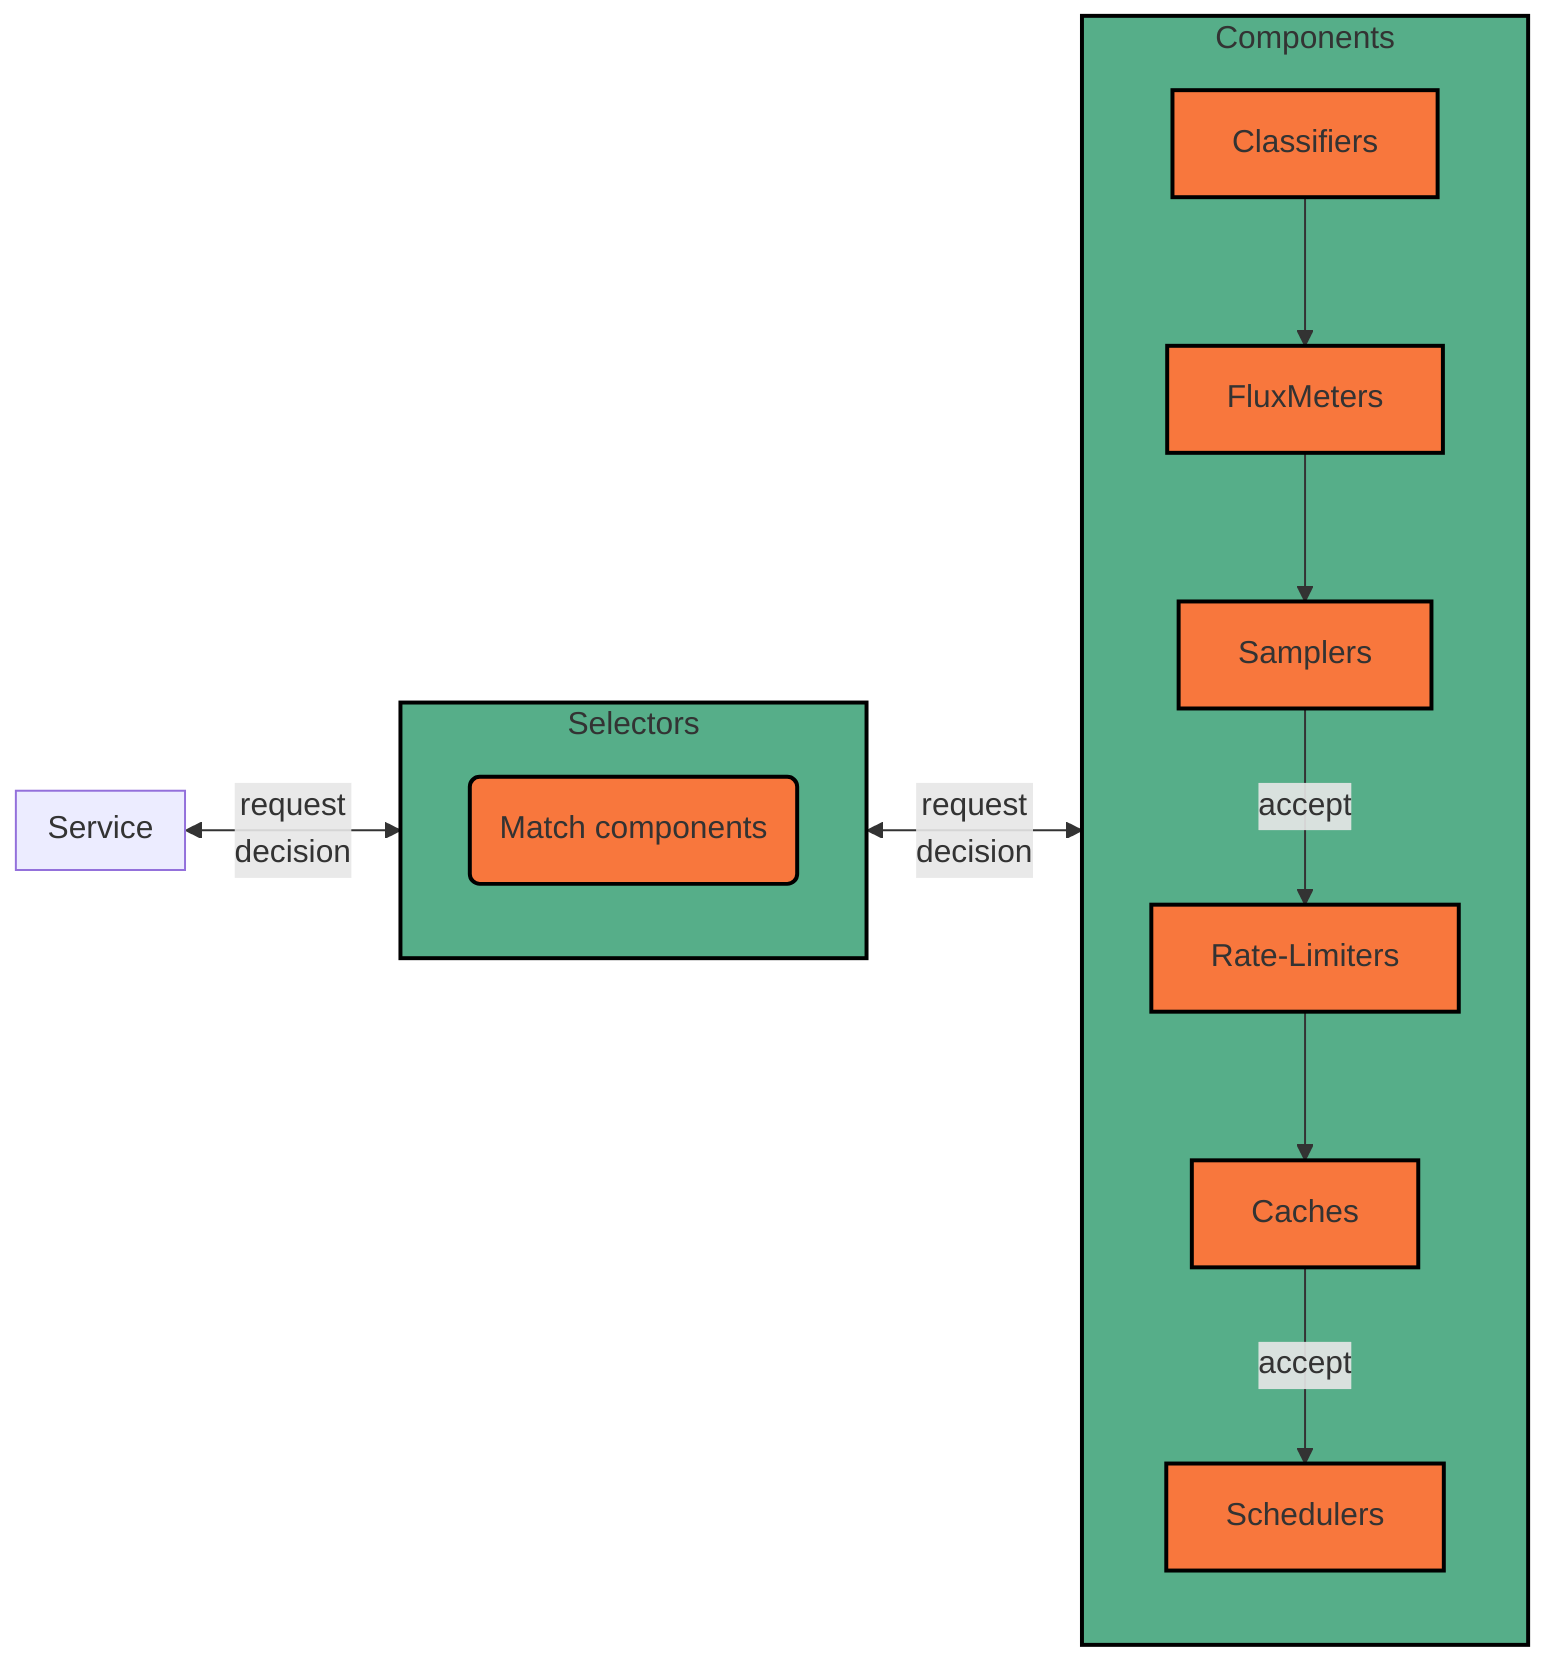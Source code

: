 flowchart LR
classDef Green fill:#56AE89,stroke:#000000,stroke-width:2px;
classDef Orange fill:#F8773D,stroke:#000000,stroke-width:2px;

subgraph "Service"
end
class Service Green

Service <-- "request\n decision" --> Selectors
Selectors <-- "request\n decision" --> Components

subgraph "Selectors"
	Text("Match components")
	class Text Orange
end
class Selectors Green


subgraph Components
    Classifiers --> FluxMeters --> Samplers--"accept"--> Rate-Limiters --> Caches --"accept"--> Schedulers
class Classifiers Orange
class FluxMeters Orange
class Samplers Orange
class Rate-Limiters Orange
class Caches Orange
class Schedulers Orange
end
class Components Green